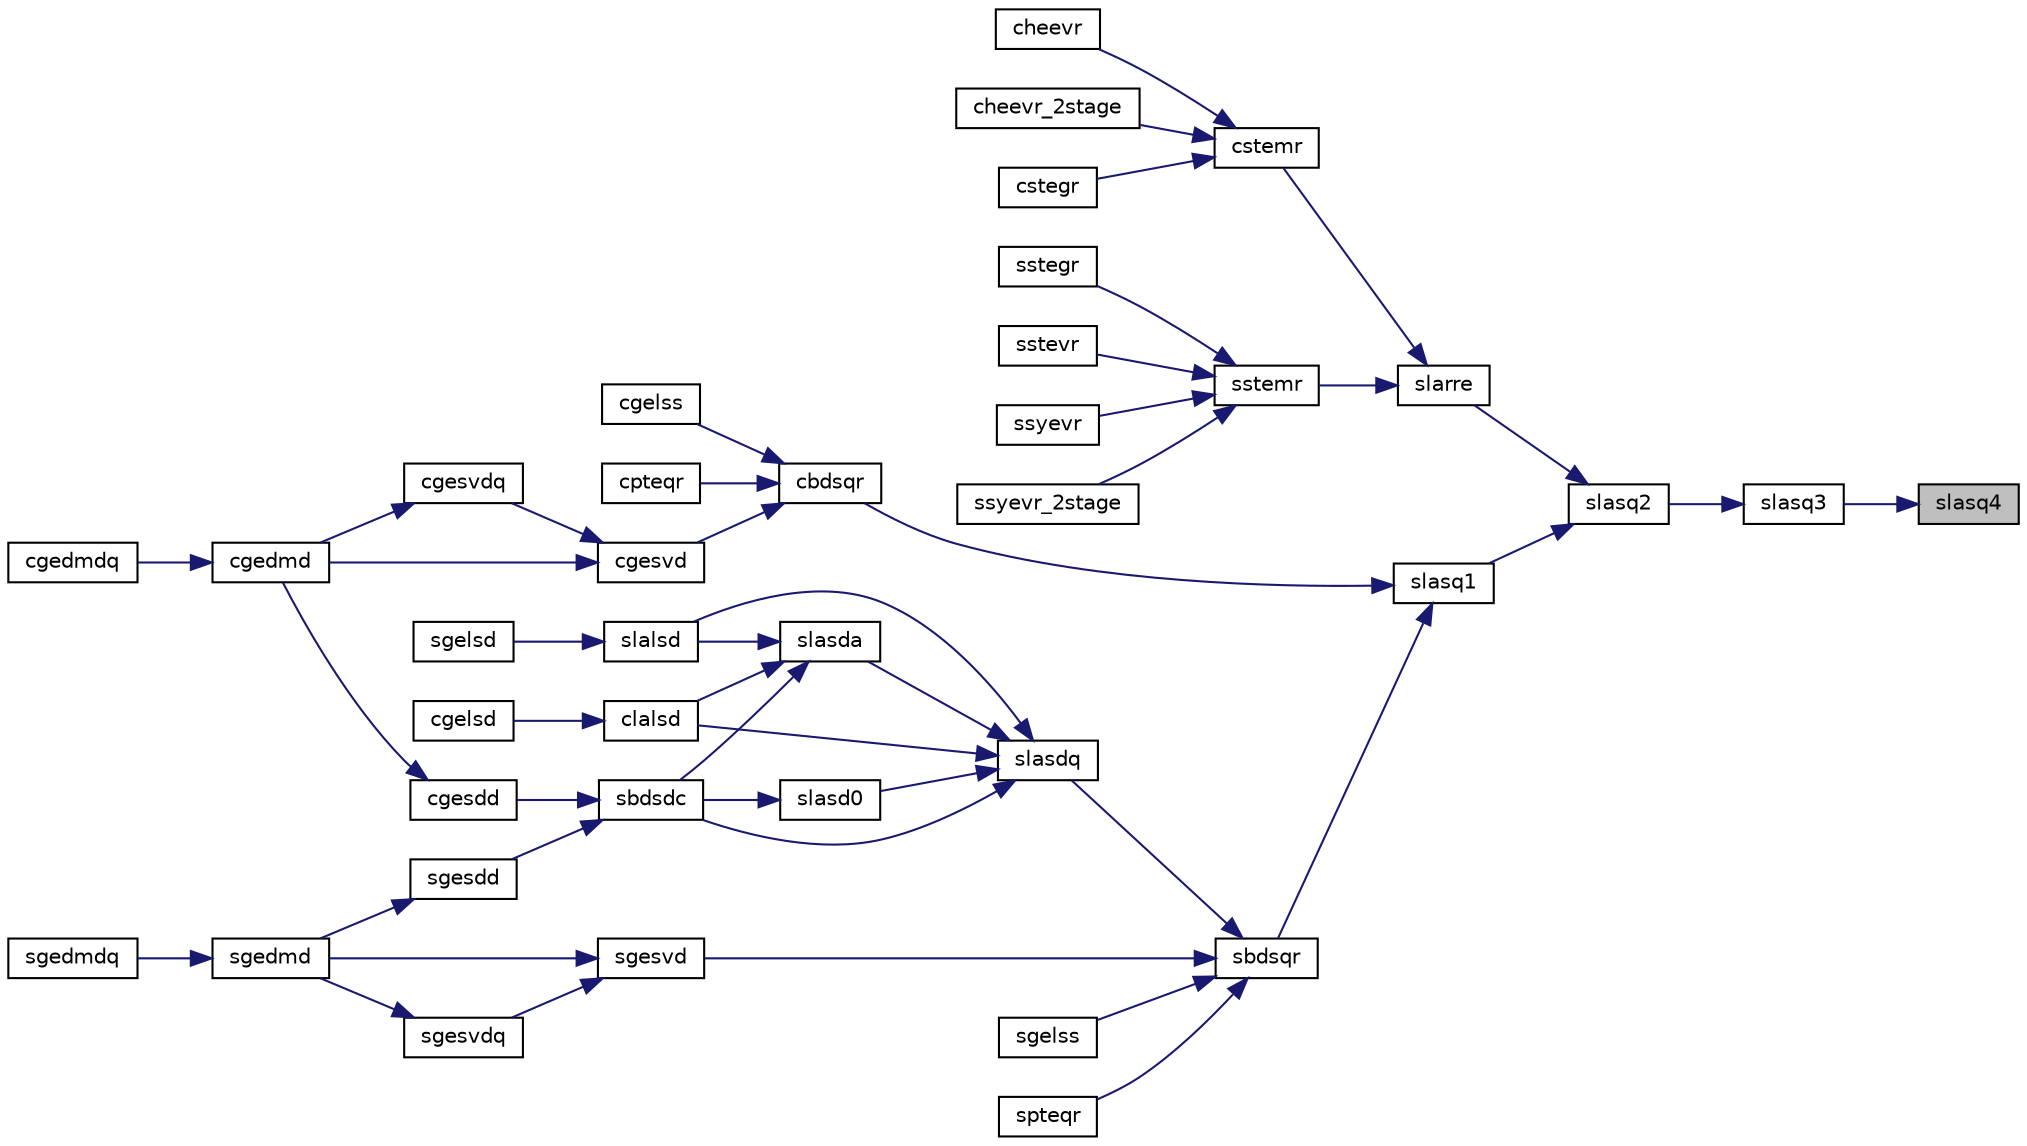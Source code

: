 digraph "slasq4"
{
 // LATEX_PDF_SIZE
  edge [fontname="Helvetica",fontsize="10",labelfontname="Helvetica",labelfontsize="10"];
  node [fontname="Helvetica",fontsize="10",shape=record];
  rankdir="RL";
  Node1 [label="slasq4",height=0.2,width=0.4,color="black", fillcolor="grey75", style="filled", fontcolor="black",tooltip="SLASQ4 computes an approximation to the smallest eigenvalue using values of d from the previous trans..."];
  Node1 -> Node2 [dir="back",color="midnightblue",fontsize="10",style="solid",fontname="Helvetica"];
  Node2 [label="slasq3",height=0.2,width=0.4,color="black", fillcolor="white", style="filled",URL="$slasq3_8f.html#a1a6666b6578bef593095307a83d0e943",tooltip="SLASQ3 checks for deflation, computes a shift and calls dqds. Used by sbdsqr."];
  Node2 -> Node3 [dir="back",color="midnightblue",fontsize="10",style="solid",fontname="Helvetica"];
  Node3 [label="slasq2",height=0.2,width=0.4,color="black", fillcolor="white", style="filled",URL="$slasq2_8f.html#a1bc0bdbf2a3d3d0de17d2f705c5df756",tooltip="SLASQ2 computes all the eigenvalues of the symmetric positive definite tridiagonal matrix associated ..."];
  Node3 -> Node4 [dir="back",color="midnightblue",fontsize="10",style="solid",fontname="Helvetica"];
  Node4 [label="slarre",height=0.2,width=0.4,color="black", fillcolor="white", style="filled",URL="$slarre_8f.html#a4a2b9dcf8e9c8f368fb6d39506781f46",tooltip="SLARRE given the tridiagonal matrix T, sets small off-diagonal elements to zero and for each unreduce..."];
  Node4 -> Node5 [dir="back",color="midnightblue",fontsize="10",style="solid",fontname="Helvetica"];
  Node5 [label="cstemr",height=0.2,width=0.4,color="black", fillcolor="white", style="filled",URL="$cstemr_8f.html#acd1092f50642c9ee6305e7c2a6492e9c",tooltip="CSTEMR"];
  Node5 -> Node6 [dir="back",color="midnightblue",fontsize="10",style="solid",fontname="Helvetica"];
  Node6 [label="cheevr",height=0.2,width=0.4,color="black", fillcolor="white", style="filled",URL="$cheevr_8f.html#ac02f8a55f35ec7767a36b5a9f3ebb0d8",tooltip="CHEEVR computes the eigenvalues and, optionally, the left and/or right eigenvectors for HE matrices"];
  Node5 -> Node7 [dir="back",color="midnightblue",fontsize="10",style="solid",fontname="Helvetica"];
  Node7 [label="cheevr_2stage",height=0.2,width=0.4,color="black", fillcolor="white", style="filled",URL="$cheevr__2stage_8f.html#a378c442e3a5e9ef21a80e3c26c5b4050",tooltip="CHEEVR_2STAGE computes the eigenvalues and, optionally, the left and/or right eigenvectors for HE mat..."];
  Node5 -> Node8 [dir="back",color="midnightblue",fontsize="10",style="solid",fontname="Helvetica"];
  Node8 [label="cstegr",height=0.2,width=0.4,color="black", fillcolor="white", style="filled",URL="$cstegr_8f.html#ae6f269ca9edc82f6b7e6d96ac65f9758",tooltip="CSTEGR"];
  Node4 -> Node9 [dir="back",color="midnightblue",fontsize="10",style="solid",fontname="Helvetica"];
  Node9 [label="sstemr",height=0.2,width=0.4,color="black", fillcolor="white", style="filled",URL="$sstemr_8f.html#a6f79c320fcafc13559dd954f648858e7",tooltip="SSTEMR"];
  Node9 -> Node10 [dir="back",color="midnightblue",fontsize="10",style="solid",fontname="Helvetica"];
  Node10 [label="sstegr",height=0.2,width=0.4,color="black", fillcolor="white", style="filled",URL="$sstegr_8f.html#a0ac5ed62b2453c707560d76f3a0c3d1b",tooltip="SSTEGR"];
  Node9 -> Node11 [dir="back",color="midnightblue",fontsize="10",style="solid",fontname="Helvetica"];
  Node11 [label="sstevr",height=0.2,width=0.4,color="black", fillcolor="white", style="filled",URL="$sstevr_8f.html#aee807b6868003c11b1b1741576c0f06b",tooltip="SSTEVR computes the eigenvalues and, optionally, the left and/or right eigenvectors for OTHER matrice..."];
  Node9 -> Node12 [dir="back",color="midnightblue",fontsize="10",style="solid",fontname="Helvetica"];
  Node12 [label="ssyevr",height=0.2,width=0.4,color="black", fillcolor="white", style="filled",URL="$ssyevr_8f.html#a24155d2da67fb4a896c5f8257589b19f",tooltip="SSYEVR computes the eigenvalues and, optionally, the left and/or right eigenvectors for SY matrices"];
  Node9 -> Node13 [dir="back",color="midnightblue",fontsize="10",style="solid",fontname="Helvetica"];
  Node13 [label="ssyevr_2stage",height=0.2,width=0.4,color="black", fillcolor="white", style="filled",URL="$ssyevr__2stage_8f.html#acdcfccbd51404d755a5b08c188d74a6f",tooltip="SSYEVR_2STAGE computes the eigenvalues and, optionally, the left and/or right eigenvectors for SY mat..."];
  Node3 -> Node14 [dir="back",color="midnightblue",fontsize="10",style="solid",fontname="Helvetica"];
  Node14 [label="slasq1",height=0.2,width=0.4,color="black", fillcolor="white", style="filled",URL="$slasq1_8f.html#a3e6606c8bed0351a4fbf2efc060131a8",tooltip="SLASQ1 computes the singular values of a real square bidiagonal matrix. Used by sbdsqr."];
  Node14 -> Node15 [dir="back",color="midnightblue",fontsize="10",style="solid",fontname="Helvetica"];
  Node15 [label="cbdsqr",height=0.2,width=0.4,color="black", fillcolor="white", style="filled",URL="$cbdsqr_8f.html#a9ac060e981cdbbebb411a09c04d428b4",tooltip="CBDSQR"];
  Node15 -> Node16 [dir="back",color="midnightblue",fontsize="10",style="solid",fontname="Helvetica"];
  Node16 [label="cgelss",height=0.2,width=0.4,color="black", fillcolor="white", style="filled",URL="$cgelss_8f.html#a104cdf5ce9195df46ace1749820a7d4a",tooltip="CGELSS solves overdetermined or underdetermined systems for GE matrices"];
  Node15 -> Node17 [dir="back",color="midnightblue",fontsize="10",style="solid",fontname="Helvetica"];
  Node17 [label="cgesvd",height=0.2,width=0.4,color="black", fillcolor="white", style="filled",URL="$cgesvd_8f.html#a0ed22d535ec7d84e8bf4f2f885df8c5c",tooltip="CGESVD computes the singular value decomposition (SVD) for GE matrices"];
  Node17 -> Node18 [dir="back",color="midnightblue",fontsize="10",style="solid",fontname="Helvetica"];
  Node18 [label="cgedmd",height=0.2,width=0.4,color="black", fillcolor="white", style="filled",URL="$cgedmd_8f90.html#ae20a5be20e93752e6a0f2e85b78d5a96",tooltip="CGEDMD computes the Dynamic Mode Decomposition (DMD) for a pair of data snapshot matrices."];
  Node18 -> Node19 [dir="back",color="midnightblue",fontsize="10",style="solid",fontname="Helvetica"];
  Node19 [label="cgedmdq",height=0.2,width=0.4,color="black", fillcolor="white", style="filled",URL="$cgedmdq_8f90.html#a80108eada0975658d093e7bfd753b623",tooltip="CGEDMDQ computes the Dynamic Mode Decomposition (DMD) for a pair of data snapshot matrices."];
  Node17 -> Node20 [dir="back",color="midnightblue",fontsize="10",style="solid",fontname="Helvetica"];
  Node20 [label="cgesvdq",height=0.2,width=0.4,color="black", fillcolor="white", style="filled",URL="$cgesvdq_8f.html#a8385f1a23cf2bd7014e67bf2bb284de3",tooltip="CGESVDQ computes the singular value decomposition (SVD) with a QR-Preconditioned QR SVD Method for GE..."];
  Node20 -> Node18 [dir="back",color="midnightblue",fontsize="10",style="solid",fontname="Helvetica"];
  Node15 -> Node21 [dir="back",color="midnightblue",fontsize="10",style="solid",fontname="Helvetica"];
  Node21 [label="cpteqr",height=0.2,width=0.4,color="black", fillcolor="white", style="filled",URL="$cpteqr_8f.html#a0333b0f77b9e0af4ad1012b14d9d9d22",tooltip="CPTEQR"];
  Node14 -> Node22 [dir="back",color="midnightblue",fontsize="10",style="solid",fontname="Helvetica"];
  Node22 [label="sbdsqr",height=0.2,width=0.4,color="black", fillcolor="white", style="filled",URL="$sbdsqr_8f.html#a8a0972d7fba9e4e3803db17de2346179",tooltip="SBDSQR"];
  Node22 -> Node23 [dir="back",color="midnightblue",fontsize="10",style="solid",fontname="Helvetica"];
  Node23 [label="sgelss",height=0.2,width=0.4,color="black", fillcolor="white", style="filled",URL="$sgelss_8f.html#a206e3084597d088b31dc054a69aec93f",tooltip="SGELSS solves overdetermined or underdetermined systems for GE matrices"];
  Node22 -> Node24 [dir="back",color="midnightblue",fontsize="10",style="solid",fontname="Helvetica"];
  Node24 [label="sgesvd",height=0.2,width=0.4,color="black", fillcolor="white", style="filled",URL="$sgesvd_8f.html#af03d06284b1bfabd3d6c0f6955960533",tooltip="SGESVD computes the singular value decomposition (SVD) for GE matrices"];
  Node24 -> Node25 [dir="back",color="midnightblue",fontsize="10",style="solid",fontname="Helvetica"];
  Node25 [label="sgedmd",height=0.2,width=0.4,color="black", fillcolor="white", style="filled",URL="$sgedmd_8f90.html#a2620fdd695c7f51cddc90e332eb57971",tooltip="SGEDMD computes the Dynamic Mode Decomposition (DMD) for a pair of data snapshot matrices."];
  Node25 -> Node26 [dir="back",color="midnightblue",fontsize="10",style="solid",fontname="Helvetica"];
  Node26 [label="sgedmdq",height=0.2,width=0.4,color="black", fillcolor="white", style="filled",URL="$sgedmdq_8f90.html#a1d1fe0497679b62b0084bfbdf54063f2",tooltip="SGEDMDQ computes the Dynamic Mode Decomposition (DMD) for a pair of data snapshot matrices."];
  Node24 -> Node27 [dir="back",color="midnightblue",fontsize="10",style="solid",fontname="Helvetica"];
  Node27 [label="sgesvdq",height=0.2,width=0.4,color="black", fillcolor="white", style="filled",URL="$sgesvdq_8f.html#a8e9cbc85a2116d7ae24a854e24fbdc14",tooltip="SGESVDQ computes the singular value decomposition (SVD) with a QR-Preconditioned QR SVD Method for GE..."];
  Node27 -> Node25 [dir="back",color="midnightblue",fontsize="10",style="solid",fontname="Helvetica"];
  Node22 -> Node28 [dir="back",color="midnightblue",fontsize="10",style="solid",fontname="Helvetica"];
  Node28 [label="slasdq",height=0.2,width=0.4,color="black", fillcolor="white", style="filled",URL="$slasdq_8f.html#abb4a455a53f317631c56b07d4828eb28",tooltip="SLASDQ computes the SVD of a real bidiagonal matrix with diagonal d and off-diagonal e...."];
  Node28 -> Node29 [dir="back",color="midnightblue",fontsize="10",style="solid",fontname="Helvetica"];
  Node29 [label="clalsd",height=0.2,width=0.4,color="black", fillcolor="white", style="filled",URL="$clalsd_8f.html#a26c9ab8dc8642c18e3cbde5769b8138d",tooltip="CLALSD uses the singular value decomposition of A to solve the least squares problem."];
  Node29 -> Node30 [dir="back",color="midnightblue",fontsize="10",style="solid",fontname="Helvetica"];
  Node30 [label="cgelsd",height=0.2,width=0.4,color="black", fillcolor="white", style="filled",URL="$cgelsd_8f.html#abe955d518aa1f5fec04eb13fb9ee56c2",tooltip="CGELSD computes the minimum-norm solution to a linear least squares problem for GE matrices"];
  Node28 -> Node31 [dir="back",color="midnightblue",fontsize="10",style="solid",fontname="Helvetica"];
  Node31 [label="sbdsdc",height=0.2,width=0.4,color="black", fillcolor="white", style="filled",URL="$sbdsdc_8f.html#a9e033a8d4ec3aba1385f4eed11d9c332",tooltip="SBDSDC"];
  Node31 -> Node32 [dir="back",color="midnightblue",fontsize="10",style="solid",fontname="Helvetica"];
  Node32 [label="cgesdd",height=0.2,width=0.4,color="black", fillcolor="white", style="filled",URL="$cgesdd_8f.html#a609f3fc4da34716dd2bcd985924d20bd",tooltip="CGESDD"];
  Node32 -> Node18 [dir="back",color="midnightblue",fontsize="10",style="solid",fontname="Helvetica"];
  Node31 -> Node33 [dir="back",color="midnightblue",fontsize="10",style="solid",fontname="Helvetica"];
  Node33 [label="sgesdd",height=0.2,width=0.4,color="black", fillcolor="white", style="filled",URL="$sgesdd_8f.html#ac2cd4f1079370ac908186d77efcd5ea8",tooltip="SGESDD"];
  Node33 -> Node25 [dir="back",color="midnightblue",fontsize="10",style="solid",fontname="Helvetica"];
  Node28 -> Node34 [dir="back",color="midnightblue",fontsize="10",style="solid",fontname="Helvetica"];
  Node34 [label="slalsd",height=0.2,width=0.4,color="black", fillcolor="white", style="filled",URL="$slalsd_8f.html#a153577749d4bb1c01aaf8b50636d2604",tooltip="SLALSD uses the singular value decomposition of A to solve the least squares problem."];
  Node34 -> Node35 [dir="back",color="midnightblue",fontsize="10",style="solid",fontname="Helvetica"];
  Node35 [label="sgelsd",height=0.2,width=0.4,color="black", fillcolor="white", style="filled",URL="$sgelsd_8f.html#abc655f9cb0f6cfff81b3cafc03c41dcb",tooltip="SGELSD computes the minimum-norm solution to a linear least squares problem for GE matrices"];
  Node28 -> Node36 [dir="back",color="midnightblue",fontsize="10",style="solid",fontname="Helvetica"];
  Node36 [label="slasd0",height=0.2,width=0.4,color="black", fillcolor="white", style="filled",URL="$slasd0_8f.html#a7a8da896f51f0ce43896b61efa3d0381",tooltip="SLASD0 computes the singular values of a real upper bidiagonal n-by-m matrix B with diagonal d and of..."];
  Node36 -> Node31 [dir="back",color="midnightblue",fontsize="10",style="solid",fontname="Helvetica"];
  Node28 -> Node37 [dir="back",color="midnightblue",fontsize="10",style="solid",fontname="Helvetica"];
  Node37 [label="slasda",height=0.2,width=0.4,color="black", fillcolor="white", style="filled",URL="$slasda_8f.html#afe52aa918bfa2a863f122f39ae9e6404",tooltip="SLASDA computes the singular value decomposition (SVD) of a real upper bidiagonal matrix with diagona..."];
  Node37 -> Node29 [dir="back",color="midnightblue",fontsize="10",style="solid",fontname="Helvetica"];
  Node37 -> Node31 [dir="back",color="midnightblue",fontsize="10",style="solid",fontname="Helvetica"];
  Node37 -> Node34 [dir="back",color="midnightblue",fontsize="10",style="solid",fontname="Helvetica"];
  Node22 -> Node38 [dir="back",color="midnightblue",fontsize="10",style="solid",fontname="Helvetica"];
  Node38 [label="spteqr",height=0.2,width=0.4,color="black", fillcolor="white", style="filled",URL="$spteqr_8f.html#a72b5ecbbf9359796ae9368a141d2540c",tooltip="SPTEQR"];
}
